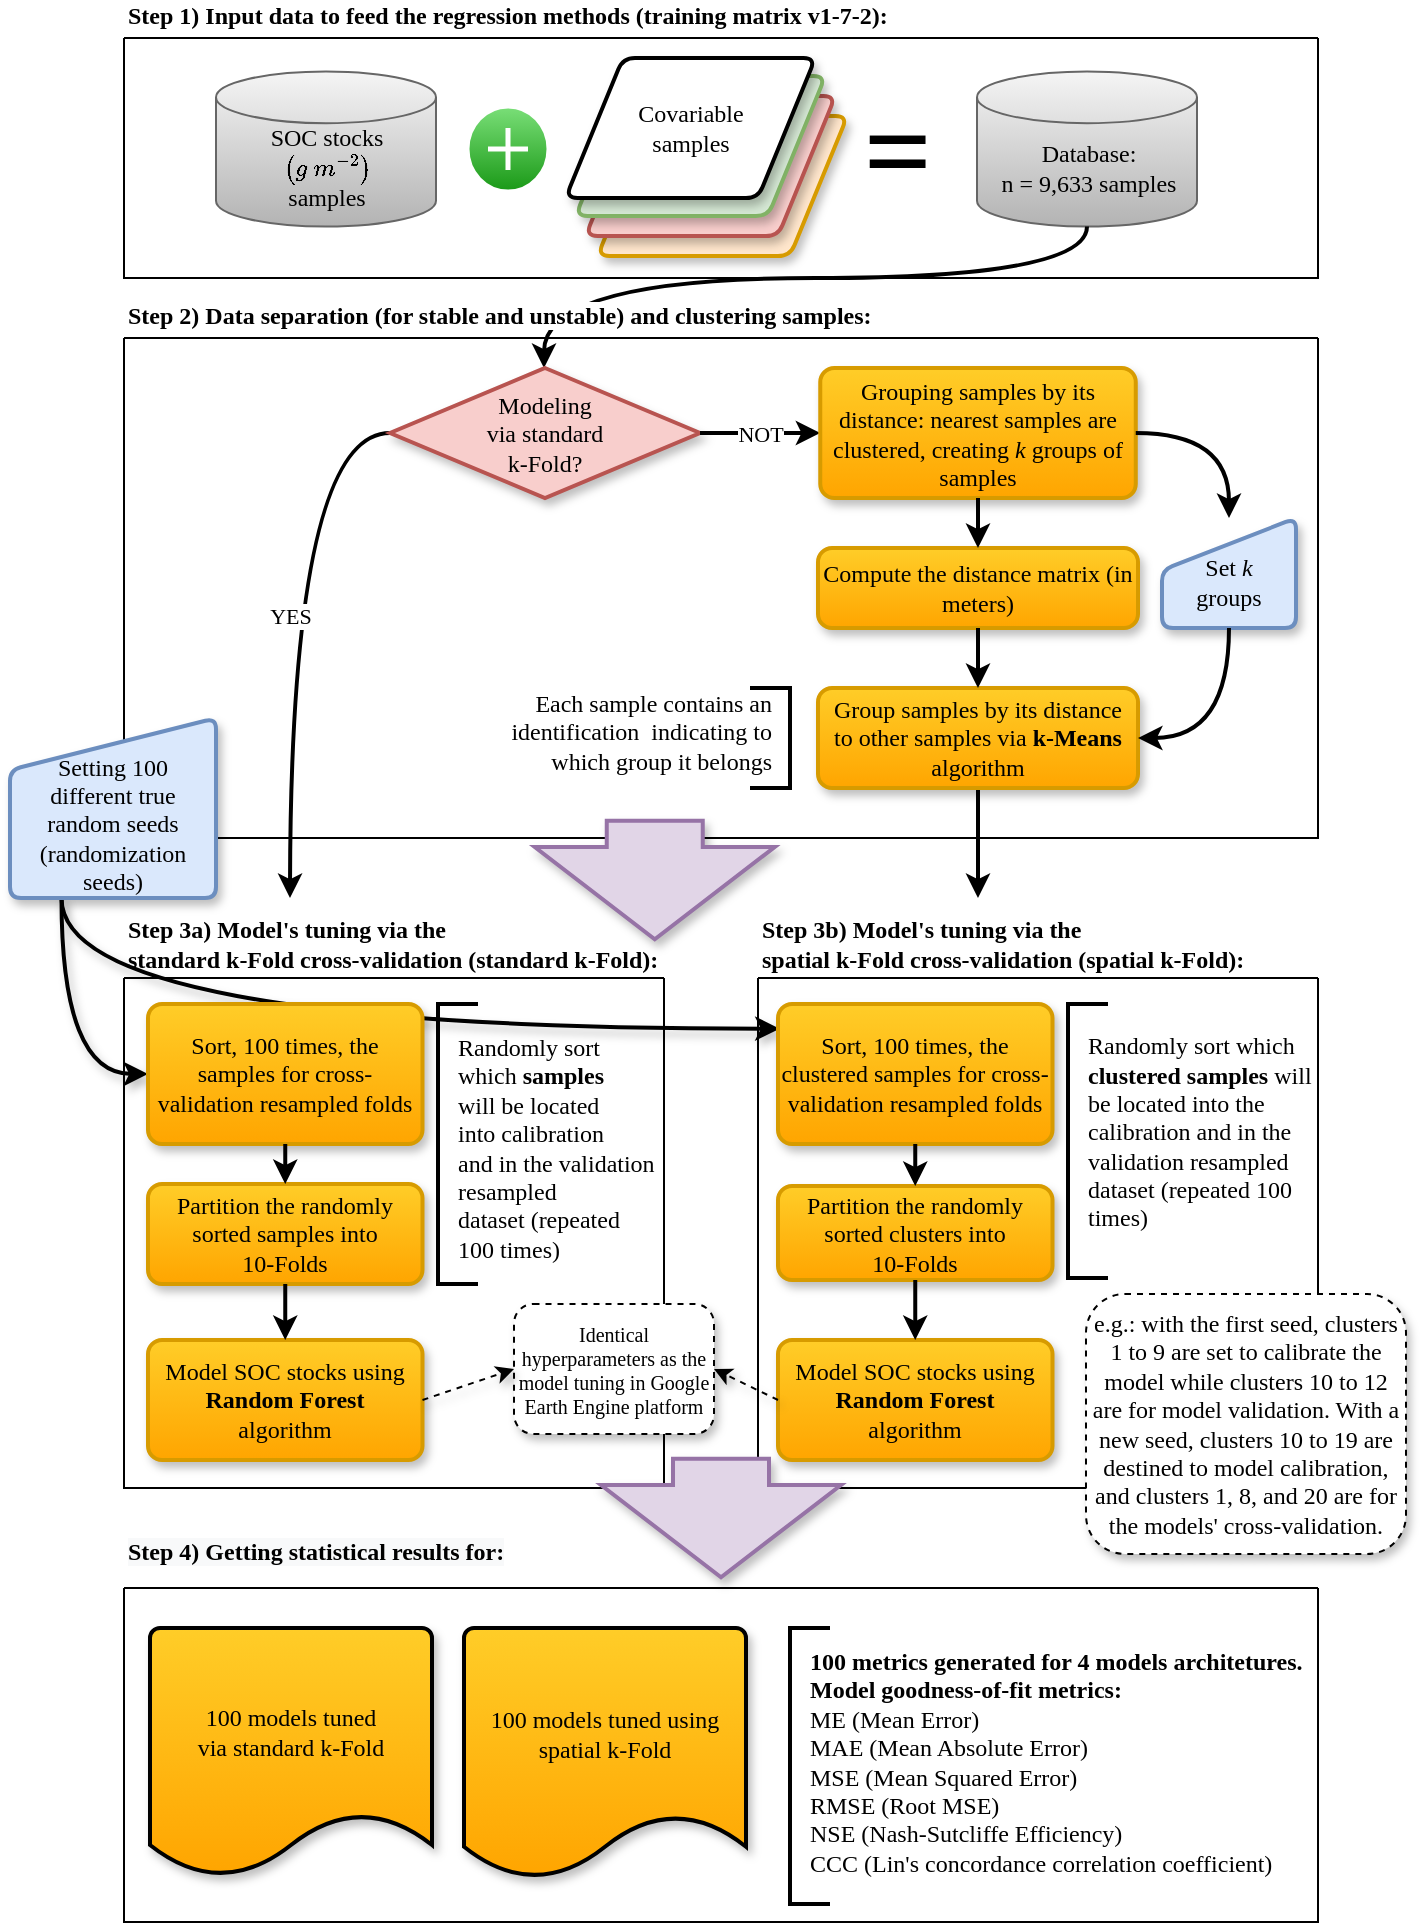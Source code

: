<mxfile compressed="false" version="21.1.5" type="google">
  <diagram name="modeling-flowchart-English" id="lYM-ZkALmbCpGzLqlZxu">
    <mxGraphModel grid="1" page="0" gridSize="10" guides="1" tooltips="1" connect="1" arrows="1" fold="1" pageScale="1" pageWidth="827" pageHeight="1169" math="1" shadow="0">
      <root>
        <mxCell id="IPpactHnkEMHCw_4FyVV-0" />
        <mxCell id="IPpactHnkEMHCw_4FyVV-1" parent="IPpactHnkEMHCw_4FyVV-0" />
        <mxCell id="NsBZBf5qjh5uvH7BnObX-89" style="edgeStyle=orthogonalEdgeStyle;curved=1;rounded=0;orthogonalLoop=1;jettySize=auto;html=1;exitX=0.25;exitY=1;exitDx=0;exitDy=0;entryX=0.006;entryY=0.176;entryDx=0;entryDy=0;fontFamily=Times New Roman;strokeWidth=2;entryPerimeter=0;shadow=1;" edge="1" parent="IPpactHnkEMHCw_4FyVV-1" source="NsBZBf5qjh5uvH7BnObX-15" target="NsBZBf5qjh5uvH7BnObX-78">
          <mxGeometry relative="1" as="geometry" />
        </mxCell>
        <mxCell id="IPpactHnkEMHCw_4FyVV-2" value="Step 1) Input data to feed the regression methods (training matrix v1-7-2):" style="swimlane;startSize=0;labelBackgroundColor=default;labelBorderColor=none;fontFamily=Times New Roman;html=1;verticalAlign=bottom;fillColor=#FFFFFF;align=left;spacingBottom=2;" vertex="1" parent="IPpactHnkEMHCw_4FyVV-1">
          <mxGeometry x="147" y="20" width="597" height="120" as="geometry" />
        </mxCell>
        <mxCell id="IPpactHnkEMHCw_4FyVV-3" value="SOC stocks&lt;br&gt;`(g&amp;nbsp; m^{-2})`&lt;br&gt;samples" style="strokeWidth=1;shape=mxgraph.flowchart.database;verticalAlign=middle;labelPosition=center;verticalLabelPosition=middle;align=center;horizontal=1;fontFamily=Times New Roman;labelBackgroundColor=none;labelBorderColor=none;html=1;fillColor=#f5f5f5;strokeColor=#666666;shadow=0;spacingTop=19;gradientColor=#b3b3b3;" vertex="1" parent="IPpactHnkEMHCw_4FyVV-2">
          <mxGeometry x="46" y="16.75" width="110" height="77.5" as="geometry" />
        </mxCell>
        <mxCell id="IPpactHnkEMHCw_4FyVV-4" value="" style="verticalLabelPosition=bottom;verticalAlign=top;html=1;shadow=0;dashed=0;strokeWidth=1;shape=mxgraph.ios.iAddIcon;fillColor=#7AdF78;fillColor2=#1A9917;strokeColor=#ffffff;sketch=0;" vertex="1" parent="IPpactHnkEMHCw_4FyVV-2">
          <mxGeometry x="172" y="34.5" width="40" height="42" as="geometry" />
        </mxCell>
        <mxCell id="IPpactHnkEMHCw_4FyVV-6" value="=" style="text;html=1;fillColor=none;align=center;verticalAlign=middle;whiteSpace=wrap;rounded=0;labelBackgroundColor=none;fontFamily=Times New Roman;fontStyle=1;fontSize=60;spacing=0;fontColor=#000000;" vertex="1" parent="IPpactHnkEMHCw_4FyVV-2">
          <mxGeometry x="356.5" y="36.25" width="60" height="38.5" as="geometry" />
        </mxCell>
        <mxCell id="IPpactHnkEMHCw_4FyVV-7" value="Database:&lt;br&gt;n = 9,633 samples" style="strokeWidth=1;shape=mxgraph.flowchart.database;verticalAlign=middle;labelPosition=center;verticalLabelPosition=middle;align=center;horizontal=1;fontFamily=Times New Roman;labelBackgroundColor=none;labelBorderColor=none;html=1;fillColor=#f5f5f5;strokeColor=#666666;shadow=0;spacingTop=19;gradientColor=#b3b3b3;" vertex="1" parent="IPpactHnkEMHCw_4FyVV-2">
          <mxGeometry x="426.5" y="16.75" width="110" height="77.5" as="geometry" />
        </mxCell>
        <mxCell id="NsBZBf5qjh5uvH7BnObX-7" value="" style="group" vertex="1" connectable="0" parent="IPpactHnkEMHCw_4FyVV-2">
          <mxGeometry x="220.75" y="10" width="141" height="99" as="geometry" />
        </mxCell>
        <mxCell id="NsBZBf5qjh5uvH7BnObX-6" value="Covariable&lt;br&gt;samples" style="shape=parallelogram;html=1;strokeWidth=2;perimeter=parallelogramPerimeter;whiteSpace=wrap;rounded=1;arcSize=12;size=0.23;fontFamily=Times New Roman;shadow=1;fillColor=#ffe6cc;strokeColor=#d79b00;" vertex="1" parent="NsBZBf5qjh5uvH7BnObX-7">
          <mxGeometry x="16" y="29" width="125" height="70" as="geometry" />
        </mxCell>
        <mxCell id="NsBZBf5qjh5uvH7BnObX-3" value="Covariable&lt;br&gt;samples" style="shape=parallelogram;html=1;strokeWidth=2;perimeter=parallelogramPerimeter;whiteSpace=wrap;rounded=1;arcSize=12;size=0.23;fontFamily=Times New Roman;shadow=1;fillColor=#f8cecc;strokeColor=#b85450;" vertex="1" parent="NsBZBf5qjh5uvH7BnObX-7">
          <mxGeometry x="10" y="19" width="125" height="70" as="geometry" />
        </mxCell>
        <mxCell id="NsBZBf5qjh5uvH7BnObX-4" value="Covariable&lt;br&gt;samples" style="shape=parallelogram;html=1;strokeWidth=2;perimeter=parallelogramPerimeter;whiteSpace=wrap;rounded=1;arcSize=12;size=0.23;fontFamily=Times New Roman;shadow=1;fillColor=#d5e8d4;strokeColor=#82b366;" vertex="1" parent="NsBZBf5qjh5uvH7BnObX-7">
          <mxGeometry x="5" y="9" width="125" height="70" as="geometry" />
        </mxCell>
        <mxCell id="NsBZBf5qjh5uvH7BnObX-5" value="Covariable&lt;br&gt;samples" style="shape=parallelogram;html=1;strokeWidth=2;perimeter=parallelogramPerimeter;whiteSpace=wrap;rounded=1;arcSize=12;size=0.23;fontFamily=Times New Roman;shadow=1;" vertex="1" parent="NsBZBf5qjh5uvH7BnObX-7">
          <mxGeometry width="125" height="70" as="geometry" />
        </mxCell>
        <mxCell id="IPpactHnkEMHCw_4FyVV-29" value="&lt;div style=&quot;&quot;&gt;&lt;span style=&quot;background-color: rgb(248 , 249 , 250)&quot;&gt;Step 4) Getting statistical results for:&lt;/span&gt;&lt;/div&gt;" style="swimlane;startSize=0;labelBackgroundColor=default;labelBorderColor=none;fontFamily=Times New Roman;html=1;verticalAlign=bottom;fillColor=#FFFFFF;labelPosition=center;verticalLabelPosition=top;align=left;fontStyle=1;textDirection=ltr;spacingTop=0;spacingBottom=9;" vertex="1" parent="IPpactHnkEMHCw_4FyVV-1">
          <mxGeometry x="147" y="795" width="597" height="167" as="geometry" />
        </mxCell>
        <mxCell id="NsBZBf5qjh5uvH7BnObX-19" value="100 models tuned&lt;br&gt;via standard k-Fold" style="strokeWidth=2;html=1;shape=mxgraph.flowchart.document2;whiteSpace=wrap;size=0.25;shadow=1;fontFamily=Times New Roman;fillColor=#FFCD28;gradientColor=#FFA500;spacingTop=-20;" vertex="1" parent="IPpactHnkEMHCw_4FyVV-29">
          <mxGeometry x="13" y="20" width="141" height="124" as="geometry" />
        </mxCell>
        <mxCell id="NsBZBf5qjh5uvH7BnObX-24" value="100 models tuned using spatial k-Fold" style="strokeWidth=2;html=1;shape=mxgraph.flowchart.document2;whiteSpace=wrap;size=0.25;shadow=1;fontFamily=Times New Roman;fillColor=#FFCD28;gradientColor=#FFA500;spacingTop=-20;" vertex="1" parent="IPpactHnkEMHCw_4FyVV-29">
          <mxGeometry x="170" y="20" width="141" height="125" as="geometry" />
        </mxCell>
        <mxCell id="NsBZBf5qjh5uvH7BnObX-115" value="&lt;span style=&quot;-webkit-font-smoothing: antialiased; orphans: 2; text-align: right; text-indent: 0px; widows: 2; background-color: rgb(248, 249, 250); text-decoration-thickness: initial; text-decoration-style: initial; text-decoration-color: initial;&quot;&gt;&lt;div style=&quot;text-align: left;&quot;&gt;&lt;b&gt;100 metrics generated for 4 models architetures.&lt;/b&gt;&lt;/div&gt;&lt;div style=&quot;text-align: left;&quot;&gt;&lt;b&gt;Model goodness-of-fit metrics:&lt;/b&gt;&lt;/div&gt;&lt;div style=&quot;text-align: left;&quot;&gt;ME (Mean Error)&lt;/div&gt;&lt;div style=&quot;text-align: left;&quot;&gt;MAE (Mean Absolute Error)&lt;/div&gt;&lt;div style=&quot;text-align: left;&quot;&gt;MSE (Mean Squared Error)&lt;/div&gt;&lt;div style=&quot;text-align: left;&quot;&gt;RMSE (Root MSE)&lt;/div&gt;&lt;div style=&quot;text-align: left;&quot;&gt;NSE (Nash-Sutcliffe Efficiency)&lt;/div&gt;&lt;div style=&quot;text-align: left;&quot;&gt;CCC (Lin&#39;s concordance correlation coefficient)&lt;/div&gt;&lt;/span&gt;" style="strokeWidth=2;html=1;shape=mxgraph.flowchart.annotation_1;align=left;pointerEvents=1;fontFamily=Times New Roman;fontColor=#000000;flipH=0;labelPosition=right;verticalLabelPosition=middle;verticalAlign=middle;spacing=0;spacingLeft=-10;spacingBottom=10;spacingTop=5;" vertex="1" parent="IPpactHnkEMHCw_4FyVV-29">
          <mxGeometry x="333" y="20" width="20" height="138" as="geometry" />
        </mxCell>
        <mxCell id="NsBZBf5qjh5uvH7BnObX-93" style="edgeStyle=orthogonalEdgeStyle;curved=1;rounded=0;orthogonalLoop=1;jettySize=auto;html=1;exitX=0.25;exitY=1;exitDx=0;exitDy=0;entryX=0;entryY=0.5;entryDx=0;entryDy=0;fontFamily=Times New Roman;strokeWidth=2;shadow=1;" edge="1" parent="IPpactHnkEMHCw_4FyVV-1" source="NsBZBf5qjh5uvH7BnObX-15" target="NsBZBf5qjh5uvH7BnObX-68">
          <mxGeometry relative="1" as="geometry" />
        </mxCell>
        <mxCell id="IPpactHnkEMHCw_4FyVV-26" value="&lt;span style=&quot;font-weight: 700;&quot;&gt;Step&amp;nbsp;3a) Model&#39;s tuning via the&lt;br&gt;standard k-Fold cross-validation (standard k-Fold):&lt;/span&gt;&lt;span style=&quot;&quot;&gt;&lt;br&gt;&lt;/span&gt;" style="swimlane;startSize=0;labelBackgroundColor=none;labelBorderColor=none;fontFamily=Times New Roman;html=1;verticalAlign=bottom;fillColor=#FFFFFF;labelPosition=center;verticalLabelPosition=top;align=left;fontStyle=0;spacingTop=0;spacingLeft=0;spacingRight=5;" vertex="1" parent="IPpactHnkEMHCw_4FyVV-1">
          <mxGeometry x="147" y="490" width="270" height="255" as="geometry" />
        </mxCell>
        <mxCell id="NsBZBf5qjh5uvH7BnObX-84" value="" style="group" vertex="1" connectable="0" parent="IPpactHnkEMHCw_4FyVV-26">
          <mxGeometry x="12" y="13" width="165" height="228" as="geometry" />
        </mxCell>
        <mxCell id="NsBZBf5qjh5uvH7BnObX-17" value="Model SOC stocks using&lt;br&gt;&lt;b&gt;Random Forest&lt;br&gt;&lt;/b&gt;algorithm" style="rounded=1;whiteSpace=wrap;html=1;absoluteArcSize=1;arcSize=14;strokeWidth=2;fontFamily=Times New Roman;shadow=1;fillColor=#ffcd28;gradientColor=#ffa500;strokeColor=#d79b00;fontStyle=0" vertex="1" parent="NsBZBf5qjh5uvH7BnObX-84">
          <mxGeometry y="168" width="137.25" height="60" as="geometry" />
        </mxCell>
        <mxCell id="NsBZBf5qjh5uvH7BnObX-68" value="Sort, 100 times, the samples for cross-validation resampled folds" style="rounded=1;whiteSpace=wrap;html=1;absoluteArcSize=1;arcSize=14;strokeWidth=2;fontFamily=Times New Roman;shadow=1;fillColor=#ffcd28;gradientColor=#ffa500;strokeColor=#d79b00;fontStyle=0" vertex="1" parent="NsBZBf5qjh5uvH7BnObX-84">
          <mxGeometry width="137.25" height="70" as="geometry" />
        </mxCell>
        <mxCell id="NsBZBf5qjh5uvH7BnObX-69" value="&lt;span style=&quot;-webkit-font-smoothing: antialiased; orphans: 2; text-align: right; text-indent: 0px; widows: 2; background-color: rgb(248, 249, 250); text-decoration-thickness: initial; text-decoration-style: initial; text-decoration-color: initial;&quot;&gt;&lt;div style=&quot;text-align: left;&quot;&gt;Randomly sort&amp;nbsp;&lt;/div&gt;&lt;div style=&quot;text-align: left;&quot;&gt;which&amp;nbsp;&lt;b&gt;samples&lt;/b&gt;&lt;/div&gt;&lt;div style=&quot;text-align: left;&quot;&gt;will be located&lt;/div&gt;&lt;div style=&quot;text-align: left;&quot;&gt;into calibration&amp;nbsp;&lt;/div&gt;&lt;div style=&quot;text-align: left;&quot;&gt;and in the validation&lt;/div&gt;&lt;div style=&quot;text-align: left;&quot;&gt;resampled&amp;nbsp;&lt;/div&gt;&lt;div style=&quot;text-align: left;&quot;&gt;dataset (repeated&lt;/div&gt;&lt;div style=&quot;text-align: left;&quot;&gt;100 times)&lt;/div&gt;&lt;/span&gt;" style="strokeWidth=2;html=1;shape=mxgraph.flowchart.annotation_1;align=left;pointerEvents=1;fontFamily=Times New Roman;fontColor=#000000;flipH=0;labelPosition=right;verticalLabelPosition=middle;verticalAlign=middle;spacing=0;spacingLeft=-10;spacingBottom=10;spacingTop=14;" vertex="1" parent="NsBZBf5qjh5uvH7BnObX-84">
          <mxGeometry x="145" width="20" height="140" as="geometry" />
        </mxCell>
        <mxCell id="NsBZBf5qjh5uvH7BnObX-14" value="Partition the randomly sorted samples into&lt;br&gt;10-Folds" style="rounded=1;whiteSpace=wrap;html=1;absoluteArcSize=1;arcSize=14;strokeWidth=2;fontFamily=Times New Roman;shadow=1;fillColor=#ffcd28;gradientColor=#ffa500;strokeColor=#d79b00;fontStyle=0" vertex="1" parent="NsBZBf5qjh5uvH7BnObX-84">
          <mxGeometry y="90" width="137.25" height="50" as="geometry" />
        </mxCell>
        <mxCell id="NsBZBf5qjh5uvH7BnObX-18" style="edgeStyle=orthogonalEdgeStyle;rounded=0;orthogonalLoop=1;jettySize=auto;html=1;exitX=0.5;exitY=1;exitDx=0;exitDy=0;entryX=0.5;entryY=0;entryDx=0;entryDy=0;fontFamily=Times New Roman;strokeWidth=2;" edge="1" parent="NsBZBf5qjh5uvH7BnObX-84" source="NsBZBf5qjh5uvH7BnObX-14" target="NsBZBf5qjh5uvH7BnObX-17">
          <mxGeometry relative="1" as="geometry" />
        </mxCell>
        <mxCell id="NsBZBf5qjh5uvH7BnObX-72" style="edgeStyle=orthogonalEdgeStyle;rounded=0;orthogonalLoop=1;jettySize=auto;html=1;exitX=0.5;exitY=1;exitDx=0;exitDy=0;entryX=0.5;entryY=0;entryDx=0;entryDy=0;fontFamily=Times New Roman;strokeWidth=2;" edge="1" parent="NsBZBf5qjh5uvH7BnObX-84" source="NsBZBf5qjh5uvH7BnObX-68" target="NsBZBf5qjh5uvH7BnObX-14">
          <mxGeometry relative="1" as="geometry" />
        </mxCell>
        <mxCell id="NsBZBf5qjh5uvH7BnObX-73" value="&lt;span style=&quot;font-weight: 700;&quot;&gt;Step&amp;nbsp;3b) Model&#39;s tuning via the&lt;br&gt;spatial k-Fold cross-validation (spatial k-Fold):&lt;/span&gt;&lt;span style=&quot;&quot;&gt;&lt;br&gt;&lt;/span&gt;" style="swimlane;startSize=0;labelBackgroundColor=none;labelBorderColor=none;fontFamily=Times New Roman;html=1;verticalAlign=bottom;fillColor=#FFFFFF;labelPosition=center;verticalLabelPosition=top;align=left;fontStyle=0;spacingTop=0;spacingLeft=0;spacingRight=5;" vertex="1" parent="IPpactHnkEMHCw_4FyVV-1">
          <mxGeometry x="464" y="490" width="280" height="255" as="geometry" />
        </mxCell>
        <mxCell id="NsBZBf5qjh5uvH7BnObX-75" value="Partition the randomly sorted clusters into&lt;br&gt;10-Folds" style="rounded=1;whiteSpace=wrap;html=1;absoluteArcSize=1;arcSize=14;strokeWidth=2;fontFamily=Times New Roman;shadow=1;fillColor=#ffcd28;gradientColor=#ffa500;strokeColor=#d79b00;fontStyle=0" vertex="1" parent="NsBZBf5qjh5uvH7BnObX-73">
          <mxGeometry x="10" y="104" width="137.25" height="47" as="geometry" />
        </mxCell>
        <mxCell id="NsBZBf5qjh5uvH7BnObX-76" value="Model SOC stocks using&lt;br&gt;&lt;b&gt;Random Forest&lt;br&gt;&lt;/b&gt;algorithm" style="rounded=1;whiteSpace=wrap;html=1;absoluteArcSize=1;arcSize=14;strokeWidth=2;fontFamily=Times New Roman;shadow=1;fillColor=#ffcd28;gradientColor=#ffa500;strokeColor=#d79b00;fontStyle=0" vertex="1" parent="NsBZBf5qjh5uvH7BnObX-73">
          <mxGeometry x="10" y="181" width="137.25" height="60" as="geometry" />
        </mxCell>
        <mxCell id="NsBZBf5qjh5uvH7BnObX-78" value="Sort, 100 times, the clustered samples for cross-validation resampled folds" style="rounded=1;whiteSpace=wrap;html=1;absoluteArcSize=1;arcSize=14;strokeWidth=2;fontFamily=Times New Roman;shadow=1;fillColor=#ffcd28;gradientColor=#ffa500;strokeColor=#d79b00;fontStyle=0" vertex="1" parent="NsBZBf5qjh5uvH7BnObX-73">
          <mxGeometry x="10" y="13" width="137.25" height="70" as="geometry" />
        </mxCell>
        <mxCell id="NsBZBf5qjh5uvH7BnObX-79" value="&lt;span style=&quot;-webkit-font-smoothing: antialiased; orphans: 2; text-indent: 0px; widows: 2; text-decoration-thickness: initial; text-decoration-style: initial; text-decoration-color: initial;&quot;&gt;&lt;div style=&quot;&quot;&gt;Randomly sort which&lt;/div&gt;&lt;div style=&quot;&quot;&gt;&lt;b&gt;clustered samples&amp;nbsp;&lt;/b&gt;will&amp;nbsp;&lt;/div&gt;&lt;div style=&quot;&quot;&gt;be located into the&lt;/div&gt;&lt;div style=&quot;&quot;&gt;calibration and in the&lt;/div&gt;&lt;div style=&quot;&quot;&gt;validation resampled&lt;/div&gt;&lt;div style=&quot;&quot;&gt;dataset (repeated 100&amp;nbsp;&lt;/div&gt;&lt;div style=&quot;&quot;&gt;times)&lt;/div&gt;&lt;/span&gt;" style="strokeWidth=2;html=1;shape=mxgraph.flowchart.annotation_1;align=left;pointerEvents=1;fontFamily=Times New Roman;fontColor=#000000;flipH=0;labelPosition=right;verticalLabelPosition=middle;verticalAlign=middle;spacing=0;spacingLeft=-10;spacingBottom=10;spacingTop=0;horizontal=1;textDirection=ltr;labelBackgroundColor=none;" vertex="1" parent="NsBZBf5qjh5uvH7BnObX-73">
          <mxGeometry x="155" y="13" width="20" height="137" as="geometry" />
        </mxCell>
        <mxCell id="NsBZBf5qjh5uvH7BnObX-74" style="edgeStyle=orthogonalEdgeStyle;rounded=0;orthogonalLoop=1;jettySize=auto;html=1;exitX=0.5;exitY=1;exitDx=0;exitDy=0;entryX=0.5;entryY=0;entryDx=0;entryDy=0;fontFamily=Times New Roman;strokeWidth=2;" edge="1" parent="NsBZBf5qjh5uvH7BnObX-73" source="NsBZBf5qjh5uvH7BnObX-75" target="NsBZBf5qjh5uvH7BnObX-76">
          <mxGeometry relative="1" as="geometry" />
        </mxCell>
        <mxCell id="NsBZBf5qjh5uvH7BnObX-77" style="edgeStyle=orthogonalEdgeStyle;rounded=0;orthogonalLoop=1;jettySize=auto;html=1;exitX=0.5;exitY=1;exitDx=0;exitDy=0;entryX=0.5;entryY=0;entryDx=0;entryDy=0;fontFamily=Times New Roman;strokeWidth=2;" edge="1" parent="NsBZBf5qjh5uvH7BnObX-73" source="NsBZBf5qjh5uvH7BnObX-78" target="NsBZBf5qjh5uvH7BnObX-75">
          <mxGeometry relative="1" as="geometry" />
        </mxCell>
        <mxCell id="NsBZBf5qjh5uvH7BnObX-116" value="" style="verticalLabelPosition=bottom;verticalAlign=top;html=1;strokeWidth=2;shape=mxgraph.arrows2.arrow;dy=0.6;dx=46.13;notch=0;shadow=1;fontFamily=Times New Roman;fillColor=#e1d5e7;rotation=90;strokeColor=#9673a6;" vertex="1" parent="IPpactHnkEMHCw_4FyVV-1">
          <mxGeometry x="415.88" y="700" width="59.25" height="120" as="geometry" />
        </mxCell>
        <mxCell id="n6R6cwVyYF6rRCu_3RDR-2" value="e.g.: with the first seed, clusters 1 to 9 are set to calibrate the model while clusters 10 to 12 are for model validation. With a new seed, clusters 10 to 19 are destined to model calibration, and clusters 1, 8, and 20 are for the models&#39; cross-validation." style="rounded=1;whiteSpace=wrap;html=1;labelBackgroundColor=none;fontFamily=Times New Roman;align=center;shadow=1;dashed=1;" vertex="1" parent="IPpactHnkEMHCw_4FyVV-1">
          <mxGeometry x="628" y="648" width="160" height="130" as="geometry" />
        </mxCell>
        <mxCell id="n6R6cwVyYF6rRCu_3RDR-3" value="Identical hyperparameters as the model tuning in Google Earth Engine platform" style="rounded=1;whiteSpace=wrap;html=1;labelBackgroundColor=none;fontFamily=Times New Roman;align=center;fontSize=10;dashed=1;shadow=1;" vertex="1" parent="IPpactHnkEMHCw_4FyVV-1">
          <mxGeometry x="342" y="653" width="100" height="65" as="geometry" />
        </mxCell>
        <mxCell id="n6R6cwVyYF6rRCu_3RDR-4" style="rounded=0;orthogonalLoop=1;jettySize=auto;html=1;exitX=0;exitY=0.5;exitDx=0;exitDy=0;entryX=1;entryY=0.5;entryDx=0;entryDy=0;fontFamily=Times New Roman;fontSize=10;dashed=1;shadow=1;" edge="1" parent="IPpactHnkEMHCw_4FyVV-1" source="NsBZBf5qjh5uvH7BnObX-76" target="n6R6cwVyYF6rRCu_3RDR-3">
          <mxGeometry relative="1" as="geometry" />
        </mxCell>
        <mxCell id="n6R6cwVyYF6rRCu_3RDR-5" style="edgeStyle=none;rounded=0;orthogonalLoop=1;jettySize=auto;html=1;exitX=1;exitY=0.5;exitDx=0;exitDy=0;entryX=0;entryY=0.5;entryDx=0;entryDy=0;fontFamily=Times New Roman;fontSize=10;dashed=1;shadow=1;" edge="1" parent="IPpactHnkEMHCw_4FyVV-1" source="NsBZBf5qjh5uvH7BnObX-17" target="n6R6cwVyYF6rRCu_3RDR-3">
          <mxGeometry relative="1" as="geometry" />
        </mxCell>
        <mxCell id="NsBZBf5qjh5uvH7BnObX-43" value="YES" style="edgeStyle=orthogonalEdgeStyle;rounded=0;orthogonalLoop=1;jettySize=auto;html=1;exitX=0;exitY=0.5;exitDx=0;exitDy=0;exitPerimeter=0;fontFamily=Times New Roman;strokeWidth=2;curved=1;" edge="1" parent="IPpactHnkEMHCw_4FyVV-1" source="NsBZBf5qjh5uvH7BnObX-42">
          <mxGeometry relative="1" as="geometry">
            <mxPoint x="230" y="450" as="targetPoint" />
          </mxGeometry>
        </mxCell>
        <mxCell id="_SlX5vnS1dVJzT5Eup1S-0" style="edgeStyle=orthogonalEdgeStyle;rounded=0;orthogonalLoop=1;jettySize=auto;html=1;exitX=0.5;exitY=1;exitDx=0;exitDy=0;strokeWidth=2;" edge="1" parent="IPpactHnkEMHCw_4FyVV-1" source="NsBZBf5qjh5uvH7BnObX-51">
          <mxGeometry relative="1" as="geometry">
            <mxPoint x="574" y="450" as="targetPoint" />
          </mxGeometry>
        </mxCell>
        <mxCell id="tEJoXL1Dc89ZSNuKgnxy-0" style="edgeStyle=orthogonalEdgeStyle;rounded=0;orthogonalLoop=1;jettySize=auto;html=1;exitX=0.5;exitY=1;exitDx=0;exitDy=0;exitPerimeter=0;curved=1;strokeWidth=2;" edge="1" parent="IPpactHnkEMHCw_4FyVV-1" source="IPpactHnkEMHCw_4FyVV-7" target="NsBZBf5qjh5uvH7BnObX-42">
          <mxGeometry relative="1" as="geometry">
            <Array as="points">
              <mxPoint x="629" y="140" />
              <mxPoint x="357" y="140" />
            </Array>
          </mxGeometry>
        </mxCell>
        <mxCell id="NsBZBf5qjh5uvH7BnObX-101" value="Step 2) Data separation (for stable and unstable) and clustering samples:" style="swimlane;startSize=0;labelBackgroundColor=default;labelBorderColor=none;fontFamily=Times New Roman;html=1;verticalAlign=bottom;fillColor=#FFFFFF;align=left;spacingBottom=2;" vertex="1" parent="IPpactHnkEMHCw_4FyVV-1">
          <mxGeometry x="147" y="170" width="597" height="250" as="geometry" />
        </mxCell>
        <mxCell id="NsBZBf5qjh5uvH7BnObX-42" value="Modeling&lt;br&gt;via standard&lt;br&gt;k-Fold?" style="strokeWidth=2;html=1;shape=mxgraph.flowchart.decision;whiteSpace=wrap;fontFamily=Times New Roman;fillColor=#f8cecc;strokeColor=#b85450;fontStyle=0;shadow=1;" vertex="1" parent="NsBZBf5qjh5uvH7BnObX-101">
          <mxGeometry x="133" y="15.002" width="155" height="65" as="geometry" />
        </mxCell>
        <mxCell id="NsBZBf5qjh5uvH7BnObX-45" value="NOT" style="edgeStyle=orthogonalEdgeStyle;rounded=0;orthogonalLoop=1;jettySize=auto;html=1;exitX=1;exitY=0.5;exitDx=0;exitDy=0;exitPerimeter=0;entryX=0;entryY=0.5;entryDx=0;entryDy=0;fontFamily=Times New Roman;strokeWidth=2;curved=1;" edge="1" parent="NsBZBf5qjh5uvH7BnObX-101" source="NsBZBf5qjh5uvH7BnObX-42" target="NsBZBf5qjh5uvH7BnObX-41">
          <mxGeometry relative="1" as="geometry" />
        </mxCell>
        <mxCell id="NsBZBf5qjh5uvH7BnObX-39" style="edgeStyle=orthogonalEdgeStyle;rounded=0;orthogonalLoop=1;jettySize=auto;html=1;exitX=0.5;exitY=1;exitDx=0;exitDy=0;entryX=0.5;entryY=0;entryDx=0;entryDy=0;entryPerimeter=0;fontFamily=Times New Roman;fontColor=#000000;strokeWidth=2;" edge="1" parent="NsBZBf5qjh5uvH7BnObX-101">
          <mxGeometry relative="1" as="geometry">
            <Array as="points">
              <mxPoint x="134" y="130" />
              <mxPoint x="201" y="130" />
            </Array>
            <mxPoint x="201" y="150.006" as="targetPoint" />
          </mxGeometry>
        </mxCell>
        <mxCell id="NsBZBf5qjh5uvH7BnObX-40" style="edgeStyle=orthogonalEdgeStyle;rounded=0;orthogonalLoop=1;jettySize=auto;html=1;exitX=0.5;exitY=1;exitDx=0;exitDy=0;entryX=0.5;entryY=0;entryDx=0;entryDy=0;entryPerimeter=0;fontFamily=Times New Roman;fontColor=#000000;strokeWidth=2;" edge="1" parent="NsBZBf5qjh5uvH7BnObX-101">
          <mxGeometry relative="1" as="geometry">
            <Array as="points">
              <mxPoint x="134" y="130" />
              <mxPoint x="72" y="130" />
            </Array>
            <mxPoint x="71.5" y="150.006" as="targetPoint" />
          </mxGeometry>
        </mxCell>
        <mxCell id="NsBZBf5qjh5uvH7BnObX-121" value="" style="group" vertex="1" connectable="0" parent="NsBZBf5qjh5uvH7BnObX-101">
          <mxGeometry x="347" y="15.002" width="239" height="210" as="geometry" />
        </mxCell>
        <mxCell id="NsBZBf5qjh5uvH7BnObX-41" value="Grouping samples by its distance: nearest samples are clustered, creating&amp;nbsp;&lt;i&gt;k&lt;/i&gt;&amp;nbsp;groups of samples" style="rounded=1;whiteSpace=wrap;html=1;absoluteArcSize=1;arcSize=14;strokeWidth=2;fontFamily=Times New Roman;shadow=1;fillColor=#ffcd28;gradientColor=#ffa500;strokeColor=#d79b00;fontStyle=0" vertex="1" parent="NsBZBf5qjh5uvH7BnObX-121">
          <mxGeometry x="1.13" width="157.75" height="65" as="geometry" />
        </mxCell>
        <mxCell id="NsBZBf5qjh5uvH7BnObX-49" value="Compute the distance matrix (in meters)" style="rounded=1;whiteSpace=wrap;html=1;absoluteArcSize=1;arcSize=14;strokeWidth=2;fontFamily=Times New Roman;shadow=1;fillColor=#ffcd28;gradientColor=#ffa500;strokeColor=#d79b00;fontStyle=0" vertex="1" parent="NsBZBf5qjh5uvH7BnObX-121">
          <mxGeometry y="90" width="160" height="40" as="geometry" />
        </mxCell>
        <mxCell id="NsBZBf5qjh5uvH7BnObX-51" value="Group samples by its distance&lt;br&gt;to other samples via &lt;b&gt;k-Means &lt;/b&gt;algorithm" style="rounded=1;whiteSpace=wrap;html=1;absoluteArcSize=1;arcSize=14;strokeWidth=2;fontFamily=Times New Roman;shadow=1;fillColor=#ffcd28;gradientColor=#ffa500;strokeColor=#d79b00;fontStyle=0" vertex="1" parent="NsBZBf5qjh5uvH7BnObX-121">
          <mxGeometry y="160" width="160" height="50" as="geometry" />
        </mxCell>
        <mxCell id="NsBZBf5qjh5uvH7BnObX-48" value="Set &lt;i&gt;k&lt;/i&gt;&lt;br&gt;groups" style="html=1;strokeWidth=2;shape=manualInput;whiteSpace=wrap;rounded=1;size=26;arcSize=11;shadow=1;fontFamily=Times New Roman;fillColor=#dae8fc;spacingTop=8;strokeColor=#6c8ebf;" vertex="1" parent="NsBZBf5qjh5uvH7BnObX-121">
          <mxGeometry x="172" y="75" width="67" height="55" as="geometry" />
        </mxCell>
        <mxCell id="NsBZBf5qjh5uvH7BnObX-52" style="edgeStyle=orthogonalEdgeStyle;rounded=0;orthogonalLoop=1;jettySize=auto;html=1;exitX=0.5;exitY=1;exitDx=0;exitDy=0;entryX=0.5;entryY=0;entryDx=0;entryDy=0;fontFamily=Times New Roman;strokeWidth=2;" edge="1" parent="NsBZBf5qjh5uvH7BnObX-121" source="NsBZBf5qjh5uvH7BnObX-41" target="NsBZBf5qjh5uvH7BnObX-49">
          <mxGeometry relative="1" as="geometry" />
        </mxCell>
        <mxCell id="NsBZBf5qjh5uvH7BnObX-53" style="edgeStyle=orthogonalEdgeStyle;rounded=0;orthogonalLoop=1;jettySize=auto;html=1;exitX=0.5;exitY=1;exitDx=0;exitDy=0;fontFamily=Times New Roman;strokeWidth=2;" edge="1" parent="NsBZBf5qjh5uvH7BnObX-121" source="NsBZBf5qjh5uvH7BnObX-49" target="NsBZBf5qjh5uvH7BnObX-51">
          <mxGeometry relative="1" as="geometry" />
        </mxCell>
        <mxCell id="NsBZBf5qjh5uvH7BnObX-54" style="edgeStyle=orthogonalEdgeStyle;rounded=0;orthogonalLoop=1;jettySize=auto;html=1;exitX=1;exitY=0.5;exitDx=0;exitDy=0;entryX=0.5;entryY=0;entryDx=0;entryDy=0;fontFamily=Times New Roman;strokeWidth=2;curved=1;" edge="1" parent="NsBZBf5qjh5uvH7BnObX-121" source="NsBZBf5qjh5uvH7BnObX-41" target="NsBZBf5qjh5uvH7BnObX-48">
          <mxGeometry relative="1" as="geometry" />
        </mxCell>
        <mxCell id="NsBZBf5qjh5uvH7BnObX-55" style="edgeStyle=orthogonalEdgeStyle;rounded=0;orthogonalLoop=1;jettySize=auto;html=1;exitX=0.5;exitY=1;exitDx=0;exitDy=0;entryX=1;entryY=0.5;entryDx=0;entryDy=0;fontFamily=Times New Roman;strokeWidth=2;curved=1;" edge="1" parent="NsBZBf5qjh5uvH7BnObX-121" source="NsBZBf5qjh5uvH7BnObX-48" target="NsBZBf5qjh5uvH7BnObX-51">
          <mxGeometry relative="1" as="geometry" />
        </mxCell>
        <mxCell id="NsBZBf5qjh5uvH7BnObX-61" style="edgeStyle=orthogonalEdgeStyle;rounded=0;orthogonalLoop=1;jettySize=auto;html=1;exitX=0.5;exitY=1;exitDx=0;exitDy=0;entryX=0.5;entryY=0;entryDx=0;entryDy=0;entryPerimeter=0;fontFamily=Times New Roman;fontColor=#000000;strokeWidth=2;" edge="1" parent="NsBZBf5qjh5uvH7BnObX-101">
          <mxGeometry relative="1" as="geometry">
            <Array as="points">
              <mxPoint x="308" y="340" />
              <mxPoint x="373" y="340" />
            </Array>
            <mxPoint x="373" y="358.002" as="targetPoint" />
          </mxGeometry>
        </mxCell>
        <mxCell id="NsBZBf5qjh5uvH7BnObX-62" style="edgeStyle=orthogonalEdgeStyle;rounded=0;orthogonalLoop=1;jettySize=auto;html=1;exitX=0.5;exitY=1;exitDx=0;exitDy=0;entryX=0.5;entryY=0;entryDx=0;entryDy=0;entryPerimeter=0;fontFamily=Times New Roman;fontColor=#000000;strokeWidth=2;" edge="1" parent="NsBZBf5qjh5uvH7BnObX-101">
          <mxGeometry relative="1" as="geometry">
            <Array as="points">
              <mxPoint x="308" y="340" />
              <mxPoint x="244" y="340" />
            </Array>
            <mxPoint x="243.5" y="358.002" as="targetPoint" />
          </mxGeometry>
        </mxCell>
        <mxCell id="NsBZBf5qjh5uvH7BnObX-63" value="&lt;span style=&quot;-webkit-font-smoothing: antialiased; orphans: 2; text-indent: 0px; widows: 2; background-color: rgb(248, 249, 250); text-decoration-thickness: initial; text-decoration-style: initial; text-decoration-color: initial;&quot;&gt;&lt;div style=&quot;&quot;&gt;Each sample contains an&lt;/div&gt;&lt;div style=&quot;&quot;&gt;identification&amp;nbsp; indicating to&lt;/div&gt;&lt;div style=&quot;&quot;&gt;which group it belongs&lt;/div&gt;&lt;/span&gt;" style="strokeWidth=2;html=1;shape=mxgraph.flowchart.annotation_1;align=right;pointerEvents=1;fontFamily=Times New Roman;fontColor=#000000;flipH=1;labelPosition=left;verticalLabelPosition=middle;verticalAlign=middle;spacing=0;spacingLeft=0;spacingBottom=10;spacingTop=4;spacingRight=-10;" vertex="1" parent="NsBZBf5qjh5uvH7BnObX-101">
          <mxGeometry x="313" y="175" width="20" height="50" as="geometry" />
        </mxCell>
        <mxCell id="n6R6cwVyYF6rRCu_3RDR-7" value="" style="verticalLabelPosition=bottom;verticalAlign=top;html=1;strokeWidth=2;shape=mxgraph.arrows2.arrow;dy=0.6;dx=46.13;notch=0;shadow=1;fontFamily=Times New Roman;fillColor=#e1d5e7;rotation=90;strokeColor=#9673a6;" vertex="1" parent="IPpactHnkEMHCw_4FyVV-1">
          <mxGeometry x="382.75" y="381" width="59.25" height="120" as="geometry" />
        </mxCell>
        <mxCell id="NsBZBf5qjh5uvH7BnObX-15" value="Setting 100&lt;br&gt;different true random seeds (randomization seeds)" style="html=1;strokeWidth=2;shape=manualInput;whiteSpace=wrap;rounded=1;size=26;arcSize=11;shadow=1;fontFamily=Times New Roman;fillColor=#dae8fc;strokeColor=#6c8ebf;spacingTop=16;" vertex="1" parent="IPpactHnkEMHCw_4FyVV-1">
          <mxGeometry x="90" y="360" width="103" height="90" as="geometry" />
        </mxCell>
      </root>
    </mxGraphModel>
  </diagram>
</mxfile>
